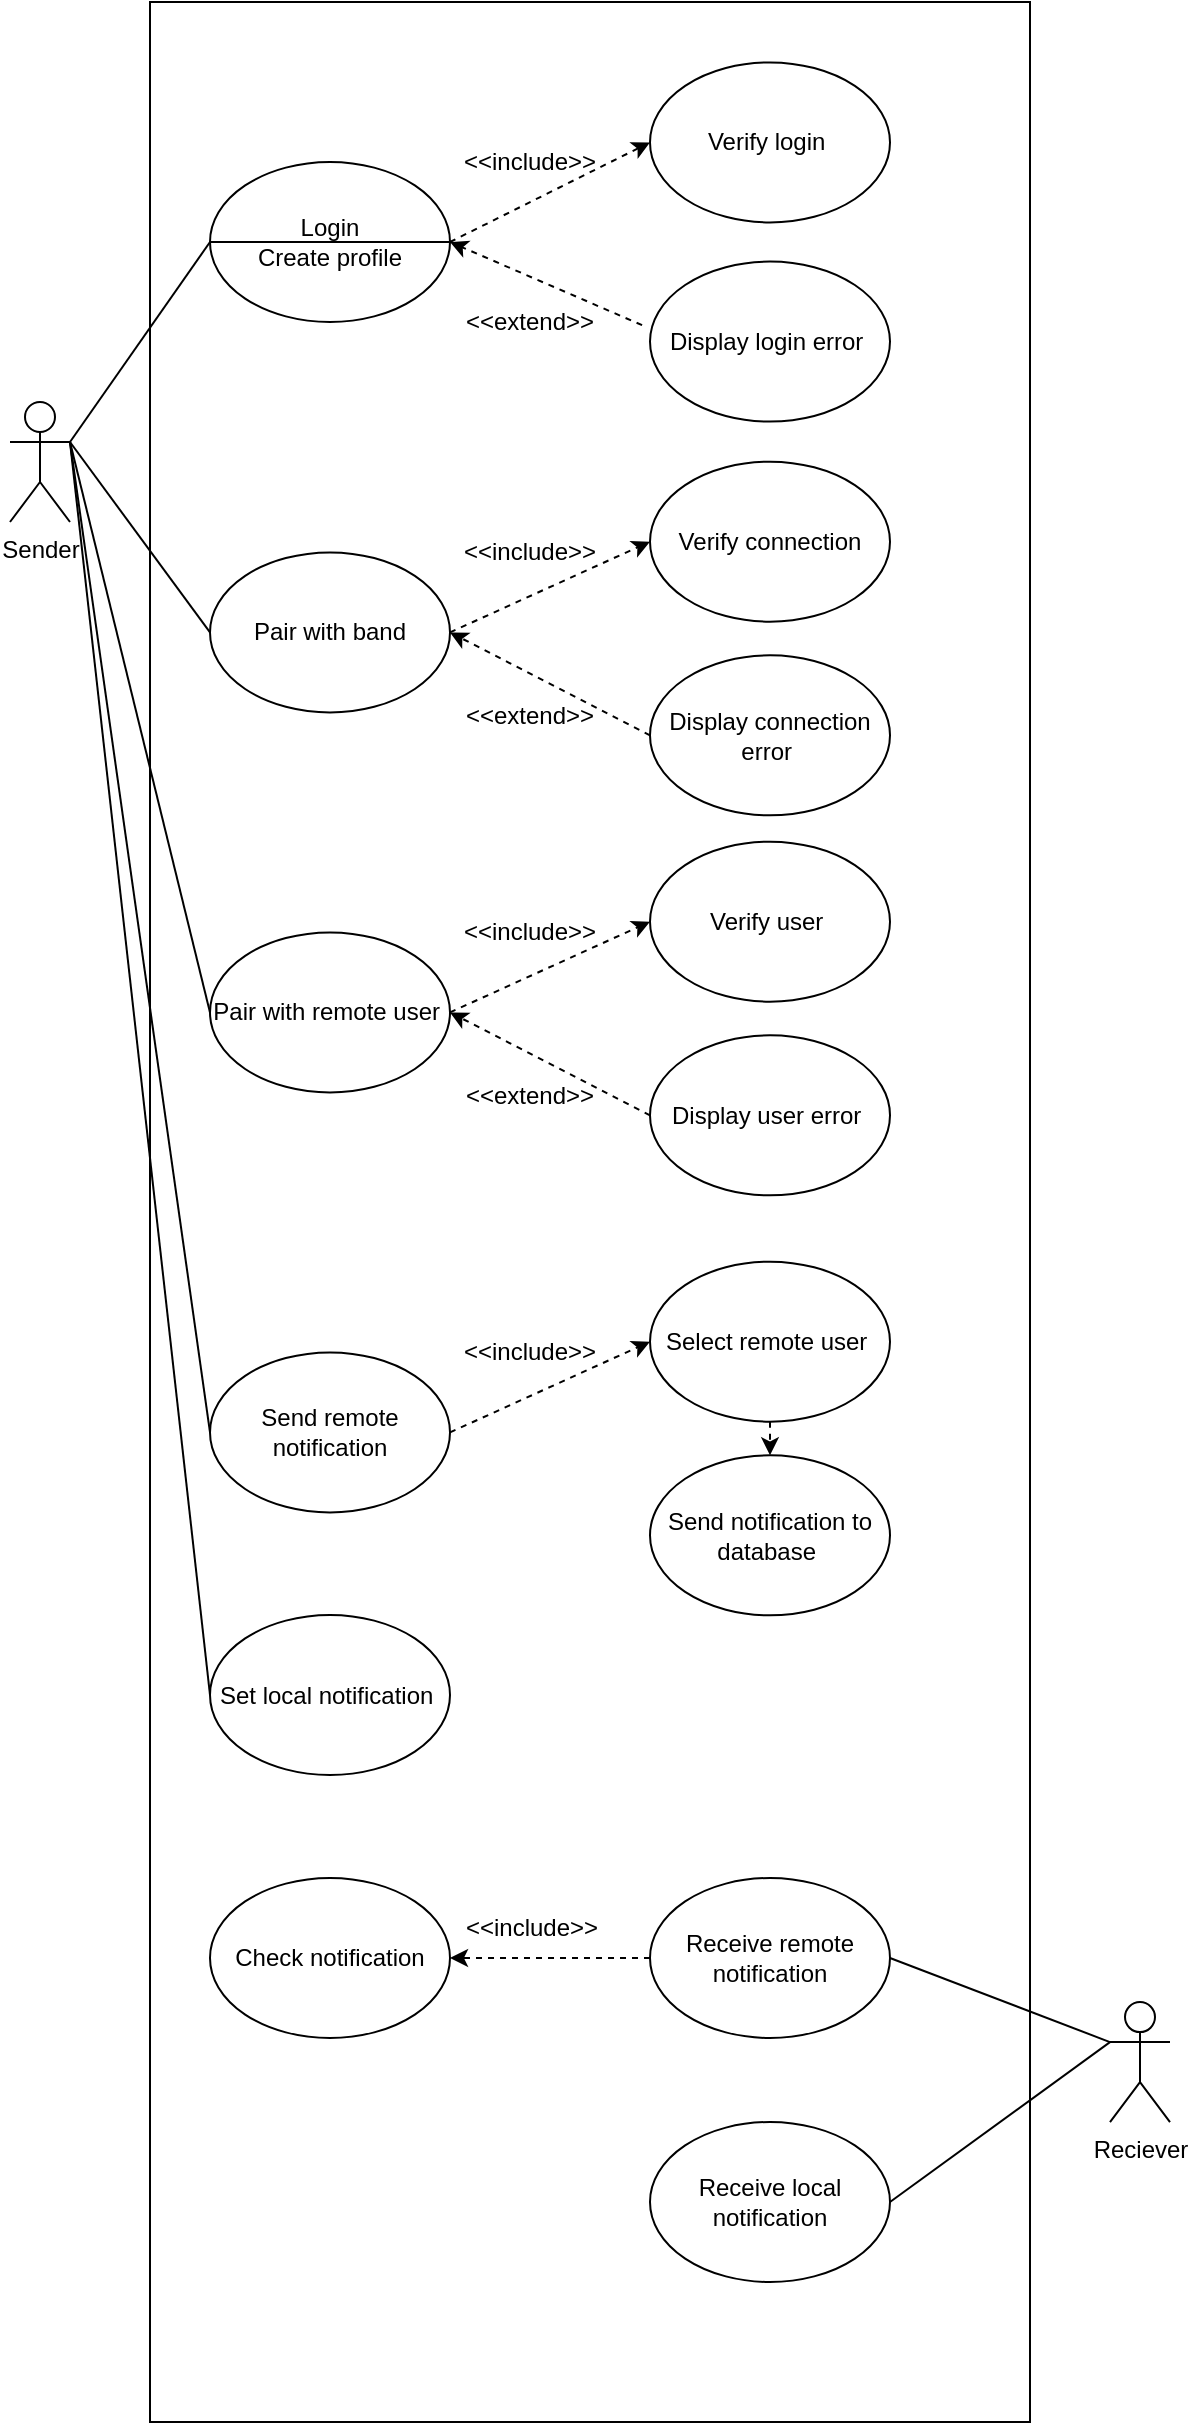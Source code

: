 <mxfile version="10.5.9" type="device"><diagram id="voGZrSQ84MHd1AnpDaeZ" name="Page-1"><mxGraphModel dx="1188" dy="627" grid="1" gridSize="10" guides="1" tooltips="1" connect="1" arrows="1" fold="1" page="1" pageScale="1" pageWidth="827" pageHeight="1169" math="0" shadow="0"><root><mxCell id="0"/><mxCell id="1" parent="0"/><mxCell id="TMnZFYWwmMMiD3MD1b_H-1" value="Reciever&lt;br&gt;" style="shape=umlActor;verticalLabelPosition=bottom;labelBackgroundColor=#ffffff;verticalAlign=top;html=1;outlineConnect=0;" vertex="1" parent="1"><mxGeometry x="600" y="1040.059" width="30" height="60" as="geometry"/></mxCell><mxCell id="TMnZFYWwmMMiD3MD1b_H-6" value="" style="rounded=0;whiteSpace=wrap;html=1;" vertex="1" parent="1"><mxGeometry x="120" y="40" width="440" height="1210" as="geometry"/></mxCell><mxCell id="TMnZFYWwmMMiD3MD1b_H-7" value="Sender&lt;br&gt;" style="shape=umlActor;verticalLabelPosition=bottom;labelBackgroundColor=#ffffff;verticalAlign=top;html=1;outlineConnect=0;" vertex="1" parent="1"><mxGeometry x="50" y="240" width="30" height="60" as="geometry"/></mxCell><mxCell id="TMnZFYWwmMMiD3MD1b_H-14" value="Login&lt;br&gt;Create profile&lt;br&gt;" style="ellipse;whiteSpace=wrap;html=1;" vertex="1" parent="1"><mxGeometry x="150" y="120" width="120" height="80" as="geometry"/></mxCell><mxCell id="TMnZFYWwmMMiD3MD1b_H-18" value="Set local notification&amp;nbsp;" style="ellipse;whiteSpace=wrap;html=1;" vertex="1" parent="1"><mxGeometry x="150" y="846.5" width="120" height="80" as="geometry"/></mxCell><mxCell id="TMnZFYWwmMMiD3MD1b_H-25" value="Pair with band" style="ellipse;whiteSpace=wrap;html=1;" vertex="1" parent="1"><mxGeometry x="150" y="315.2" width="120" height="80" as="geometry"/></mxCell><mxCell id="TMnZFYWwmMMiD3MD1b_H-27" value="Display login error&amp;nbsp;" style="ellipse;whiteSpace=wrap;html=1;" vertex="1" parent="1"><mxGeometry x="370" y="169.8" width="120" height="80" as="geometry"/></mxCell><mxCell id="TMnZFYWwmMMiD3MD1b_H-28" value="Verify login&amp;nbsp;" style="ellipse;whiteSpace=wrap;html=1;" vertex="1" parent="1"><mxGeometry x="370" y="70.2" width="120" height="80" as="geometry"/></mxCell><mxCell id="TMnZFYWwmMMiD3MD1b_H-29" value="" style="endArrow=classic;html=1;dashed=1;entryX=0;entryY=0.5;entryDx=0;entryDy=0;exitX=1;exitY=0.5;exitDx=0;exitDy=0;" edge="1" parent="1" source="TMnZFYWwmMMiD3MD1b_H-14" target="TMnZFYWwmMMiD3MD1b_H-28"><mxGeometry width="50" height="50" relative="1" as="geometry"><mxPoint x="40" y="780" as="sourcePoint"/><mxPoint x="90" y="730" as="targetPoint"/></mxGeometry></mxCell><mxCell id="TMnZFYWwmMMiD3MD1b_H-30" value="" style="endArrow=classic;html=1;dashed=1;exitX=-0.033;exitY=0.397;exitDx=0;exitDy=0;exitPerimeter=0;" edge="1" parent="1" source="TMnZFYWwmMMiD3MD1b_H-27"><mxGeometry width="50" height="50" relative="1" as="geometry"><mxPoint x="40" y="780" as="sourcePoint"/><mxPoint x="270" y="160" as="targetPoint"/></mxGeometry></mxCell><mxCell id="TMnZFYWwmMMiD3MD1b_H-31" value="&amp;lt;&amp;lt;include&amp;gt;&amp;gt;" style="text;html=1;strokeColor=none;fillColor=none;align=center;verticalAlign=middle;whiteSpace=wrap;rounded=0;" vertex="1" parent="1"><mxGeometry x="290" y="110.0" width="40" height="20" as="geometry"/></mxCell><mxCell id="TMnZFYWwmMMiD3MD1b_H-33" value="&amp;lt;&amp;lt;extend&amp;gt;&amp;gt;" style="text;html=1;strokeColor=none;fillColor=none;align=center;verticalAlign=middle;whiteSpace=wrap;rounded=0;" vertex="1" parent="1"><mxGeometry x="290" y="190" width="40" height="20" as="geometry"/></mxCell><mxCell id="TMnZFYWwmMMiD3MD1b_H-34" value="" style="endArrow=none;html=1;entryX=1;entryY=0.5;entryDx=0;entryDy=0;exitX=0;exitY=0.5;exitDx=0;exitDy=0;" edge="1" parent="1" source="TMnZFYWwmMMiD3MD1b_H-14" target="TMnZFYWwmMMiD3MD1b_H-14"><mxGeometry width="50" height="50" relative="1" as="geometry"><mxPoint x="40" y="780" as="sourcePoint"/><mxPoint x="90" y="730" as="targetPoint"/></mxGeometry></mxCell><mxCell id="TMnZFYWwmMMiD3MD1b_H-40" value="Verify connection" style="ellipse;whiteSpace=wrap;html=1;" vertex="1" parent="1"><mxGeometry x="370" y="269.833" width="120" height="80" as="geometry"/></mxCell><mxCell id="TMnZFYWwmMMiD3MD1b_H-41" value="Display connection error&amp;nbsp;" style="ellipse;whiteSpace=wrap;html=1;" vertex="1" parent="1"><mxGeometry x="370" y="366.667" width="120" height="80" as="geometry"/></mxCell><mxCell id="TMnZFYWwmMMiD3MD1b_H-42" value="" style="endArrow=classic;html=1;dashed=1;entryX=0;entryY=0.5;entryDx=0;entryDy=0;exitX=1;exitY=0.5;exitDx=0;exitDy=0;" edge="1" parent="1" source="TMnZFYWwmMMiD3MD1b_H-25" target="TMnZFYWwmMMiD3MD1b_H-40"><mxGeometry width="50" height="50" relative="1" as="geometry"><mxPoint x="50" y="550" as="sourcePoint"/><mxPoint x="90" y="790" as="targetPoint"/></mxGeometry></mxCell><mxCell id="TMnZFYWwmMMiD3MD1b_H-43" value="" style="endArrow=classic;html=1;dashed=1;entryX=1;entryY=0.5;entryDx=0;entryDy=0;exitX=0;exitY=0.5;exitDx=0;exitDy=0;" edge="1" parent="1" source="TMnZFYWwmMMiD3MD1b_H-41" target="TMnZFYWwmMMiD3MD1b_H-25"><mxGeometry width="50" height="50" relative="1" as="geometry"><mxPoint x="40" y="840" as="sourcePoint"/><mxPoint x="90" y="790" as="targetPoint"/></mxGeometry></mxCell><mxCell id="TMnZFYWwmMMiD3MD1b_H-44" value="&amp;lt;&amp;lt;include&amp;gt;&amp;gt;" style="text;html=1;strokeColor=none;fillColor=none;align=center;verticalAlign=middle;whiteSpace=wrap;rounded=0;" vertex="1" parent="1"><mxGeometry x="290" y="305.0" width="40" height="20" as="geometry"/></mxCell><mxCell id="TMnZFYWwmMMiD3MD1b_H-45" value="&amp;lt;&amp;lt;extend&amp;gt;&amp;gt;" style="text;html=1;strokeColor=none;fillColor=none;align=center;verticalAlign=middle;whiteSpace=wrap;rounded=0;" vertex="1" parent="1"><mxGeometry x="290" y="386.5" width="40" height="20" as="geometry"/></mxCell><mxCell id="TMnZFYWwmMMiD3MD1b_H-46" value="Pair with remote user&amp;nbsp;" style="ellipse;whiteSpace=wrap;html=1;" vertex="1" parent="1"><mxGeometry x="150" y="505.2" width="120" height="80" as="geometry"/></mxCell><mxCell id="TMnZFYWwmMMiD3MD1b_H-47" value="Verify user&amp;nbsp;" style="ellipse;whiteSpace=wrap;html=1;" vertex="1" parent="1"><mxGeometry x="370" y="459.833" width="120" height="80" as="geometry"/></mxCell><mxCell id="TMnZFYWwmMMiD3MD1b_H-48" value="Display user error&amp;nbsp;" style="ellipse;whiteSpace=wrap;html=1;" vertex="1" parent="1"><mxGeometry x="370" y="556.667" width="120" height="80" as="geometry"/></mxCell><mxCell id="TMnZFYWwmMMiD3MD1b_H-49" value="" style="endArrow=classic;html=1;dashed=1;entryX=0;entryY=0.5;entryDx=0;entryDy=0;exitX=1;exitY=0.5;exitDx=0;exitDy=0;" edge="1" parent="1" source="TMnZFYWwmMMiD3MD1b_H-46" target="TMnZFYWwmMMiD3MD1b_H-47"><mxGeometry width="50" height="50" relative="1" as="geometry"><mxPoint x="50" y="740" as="sourcePoint"/><mxPoint x="90" y="980" as="targetPoint"/></mxGeometry></mxCell><mxCell id="TMnZFYWwmMMiD3MD1b_H-50" value="" style="endArrow=classic;html=1;dashed=1;entryX=1;entryY=0.5;entryDx=0;entryDy=0;exitX=0;exitY=0.5;exitDx=0;exitDy=0;" edge="1" parent="1" source="TMnZFYWwmMMiD3MD1b_H-48" target="TMnZFYWwmMMiD3MD1b_H-46"><mxGeometry width="50" height="50" relative="1" as="geometry"><mxPoint x="40" y="1030" as="sourcePoint"/><mxPoint x="90" y="980" as="targetPoint"/></mxGeometry></mxCell><mxCell id="TMnZFYWwmMMiD3MD1b_H-51" value="&amp;lt;&amp;lt;include&amp;gt;&amp;gt;" style="text;html=1;strokeColor=none;fillColor=none;align=center;verticalAlign=middle;whiteSpace=wrap;rounded=0;" vertex="1" parent="1"><mxGeometry x="290" y="495.0" width="40" height="20" as="geometry"/></mxCell><mxCell id="TMnZFYWwmMMiD3MD1b_H-52" value="&amp;lt;&amp;lt;extend&amp;gt;&amp;gt;" style="text;html=1;strokeColor=none;fillColor=none;align=center;verticalAlign=middle;whiteSpace=wrap;rounded=0;" vertex="1" parent="1"><mxGeometry x="290" y="576.5" width="40" height="20" as="geometry"/></mxCell><mxCell id="TMnZFYWwmMMiD3MD1b_H-65" value="Send remote notification" style="ellipse;whiteSpace=wrap;html=1;" vertex="1" parent="1"><mxGeometry x="150" y="715.2" width="120" height="80" as="geometry"/></mxCell><mxCell id="TMnZFYWwmMMiD3MD1b_H-66" value="Select remote user&amp;nbsp;" style="ellipse;whiteSpace=wrap;html=1;" vertex="1" parent="1"><mxGeometry x="370" y="669.833" width="120" height="80" as="geometry"/></mxCell><mxCell id="TMnZFYWwmMMiD3MD1b_H-67" value="Send notification to database&amp;nbsp;" style="ellipse;whiteSpace=wrap;html=1;" vertex="1" parent="1"><mxGeometry x="370" y="766.667" width="120" height="80" as="geometry"/></mxCell><mxCell id="TMnZFYWwmMMiD3MD1b_H-68" value="" style="endArrow=classic;html=1;dashed=1;entryX=0;entryY=0.5;entryDx=0;entryDy=0;exitX=1;exitY=0.5;exitDx=0;exitDy=0;" edge="1" parent="1" source="TMnZFYWwmMMiD3MD1b_H-65" target="TMnZFYWwmMMiD3MD1b_H-66"><mxGeometry width="50" height="50" relative="1" as="geometry"><mxPoint x="50" y="950" as="sourcePoint"/><mxPoint x="90" y="1190" as="targetPoint"/></mxGeometry></mxCell><mxCell id="TMnZFYWwmMMiD3MD1b_H-69" value="" style="endArrow=classic;html=1;dashed=1;entryX=0.5;entryY=0;entryDx=0;entryDy=0;exitX=0.5;exitY=1;exitDx=0;exitDy=0;" edge="1" parent="1" source="TMnZFYWwmMMiD3MD1b_H-66" target="TMnZFYWwmMMiD3MD1b_H-67"><mxGeometry width="50" height="50" relative="1" as="geometry"><mxPoint x="40" y="1240" as="sourcePoint"/><mxPoint x="90" y="1190" as="targetPoint"/></mxGeometry></mxCell><mxCell id="TMnZFYWwmMMiD3MD1b_H-70" value="&amp;lt;&amp;lt;include&amp;gt;&amp;gt;" style="text;html=1;strokeColor=none;fillColor=none;align=center;verticalAlign=middle;whiteSpace=wrap;rounded=0;" vertex="1" parent="1"><mxGeometry x="290" y="705.0" width="40" height="20" as="geometry"/></mxCell><mxCell id="TMnZFYWwmMMiD3MD1b_H-73" value="Check notification" style="ellipse;whiteSpace=wrap;html=1;" vertex="1" parent="1"><mxGeometry x="150" y="978" width="120" height="80" as="geometry"/></mxCell><mxCell id="TMnZFYWwmMMiD3MD1b_H-74" value="Receive local notification" style="ellipse;whiteSpace=wrap;html=1;" vertex="1" parent="1"><mxGeometry x="370" y="1100" width="120" height="80" as="geometry"/></mxCell><mxCell id="TMnZFYWwmMMiD3MD1b_H-75" value="Receive remote notification" style="ellipse;whiteSpace=wrap;html=1;" vertex="1" parent="1"><mxGeometry x="370" y="978" width="120" height="80" as="geometry"/></mxCell><mxCell id="TMnZFYWwmMMiD3MD1b_H-78" value="" style="endArrow=classic;html=1;dashed=1;entryX=1;entryY=0.5;entryDx=0;entryDy=0;exitX=0;exitY=0.5;exitDx=0;exitDy=0;" edge="1" parent="1" source="TMnZFYWwmMMiD3MD1b_H-75" target="TMnZFYWwmMMiD3MD1b_H-73"><mxGeometry width="50" height="50" relative="1" as="geometry"><mxPoint x="270.147" y="1043.353" as="sourcePoint"/><mxPoint x="370.147" y="997.471" as="targetPoint"/></mxGeometry></mxCell><mxCell id="TMnZFYWwmMMiD3MD1b_H-79" value="&amp;lt;&amp;lt;include&amp;gt;&amp;gt;" style="text;html=1;strokeColor=none;fillColor=none;align=center;verticalAlign=middle;whiteSpace=wrap;rounded=0;" vertex="1" parent="1"><mxGeometry x="290.5" y="993.0" width="40" height="20" as="geometry"/></mxCell><mxCell id="TMnZFYWwmMMiD3MD1b_H-81" value="" style="endArrow=none;html=1;entryX=0;entryY=0.5;entryDx=0;entryDy=0;" edge="1" parent="1" target="TMnZFYWwmMMiD3MD1b_H-18"><mxGeometry width="50" height="50" relative="1" as="geometry"><mxPoint x="80" y="260" as="sourcePoint"/><mxPoint x="75" y="526.618" as="targetPoint"/></mxGeometry></mxCell><mxCell id="TMnZFYWwmMMiD3MD1b_H-82" value="" style="endArrow=none;html=1;exitX=1;exitY=0.333;exitDx=0;exitDy=0;exitPerimeter=0;" edge="1" parent="1" source="TMnZFYWwmMMiD3MD1b_H-7"><mxGeometry width="50" height="50" relative="1" as="geometry"><mxPoint x="40" y="416.618" as="sourcePoint"/><mxPoint x="150" y="160" as="targetPoint"/></mxGeometry></mxCell><mxCell id="TMnZFYWwmMMiD3MD1b_H-83" value="" style="endArrow=none;html=1;entryX=0;entryY=0.5;entryDx=0;entryDy=0;" edge="1" parent="1" target="TMnZFYWwmMMiD3MD1b_H-25"><mxGeometry width="50" height="50" relative="1" as="geometry"><mxPoint x="80" y="260" as="sourcePoint"/><mxPoint x="85" y="536.618" as="targetPoint"/></mxGeometry></mxCell><mxCell id="TMnZFYWwmMMiD3MD1b_H-84" value="" style="endArrow=none;html=1;entryX=0;entryY=0.5;entryDx=0;entryDy=0;" edge="1" parent="1" target="TMnZFYWwmMMiD3MD1b_H-65"><mxGeometry width="50" height="50" relative="1" as="geometry"><mxPoint x="80" y="260" as="sourcePoint"/><mxPoint x="85" y="536.618" as="targetPoint"/></mxGeometry></mxCell><mxCell id="TMnZFYWwmMMiD3MD1b_H-85" value="" style="endArrow=none;html=1;entryX=0;entryY=0.5;entryDx=0;entryDy=0;" edge="1" parent="1" target="TMnZFYWwmMMiD3MD1b_H-46"><mxGeometry width="50" height="50" relative="1" as="geometry"><mxPoint x="80" y="260" as="sourcePoint"/><mxPoint x="95" y="546.618" as="targetPoint"/></mxGeometry></mxCell><mxCell id="TMnZFYWwmMMiD3MD1b_H-86" value="" style="endArrow=none;html=1;entryX=0;entryY=0.333;entryDx=0;entryDy=0;entryPerimeter=0;exitX=1;exitY=0.5;exitDx=0;exitDy=0;" edge="1" parent="1" source="TMnZFYWwmMMiD3MD1b_H-74" target="TMnZFYWwmMMiD3MD1b_H-1"><mxGeometry width="50" height="50" relative="1" as="geometry"><mxPoint x="55" y="606.618" as="sourcePoint"/><mxPoint x="105" y="556.618" as="targetPoint"/></mxGeometry></mxCell><mxCell id="TMnZFYWwmMMiD3MD1b_H-87" value="" style="endArrow=none;html=1;entryX=0;entryY=0.333;entryDx=0;entryDy=0;entryPerimeter=0;exitX=1;exitY=0.5;exitDx=0;exitDy=0;" edge="1" parent="1" source="TMnZFYWwmMMiD3MD1b_H-75" target="TMnZFYWwmMMiD3MD1b_H-1"><mxGeometry width="50" height="50" relative="1" as="geometry"><mxPoint x="65" y="616.618" as="sourcePoint"/><mxPoint x="115" y="566.618" as="targetPoint"/></mxGeometry></mxCell></root></mxGraphModel></diagram></mxfile>